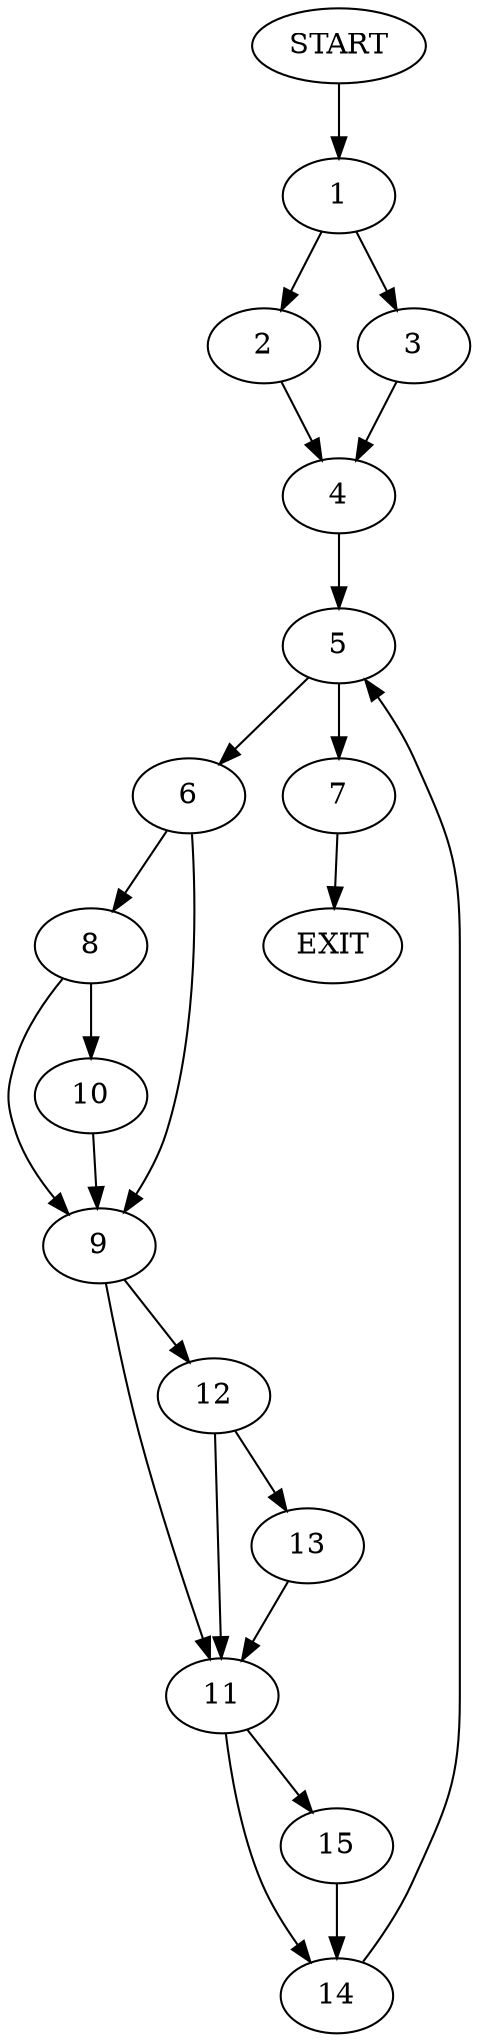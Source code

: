 digraph {
0 [label="START"]
16 [label="EXIT"]
0 -> 1
1 -> 2
1 -> 3
3 -> 4
2 -> 4
4 -> 5
5 -> 6
5 -> 7
7 -> 16
6 -> 8
6 -> 9
8 -> 10
8 -> 9
9 -> 11
9 -> 12
10 -> 9
12 -> 13
12 -> 11
11 -> 14
11 -> 15
13 -> 11
14 -> 5
15 -> 14
}
